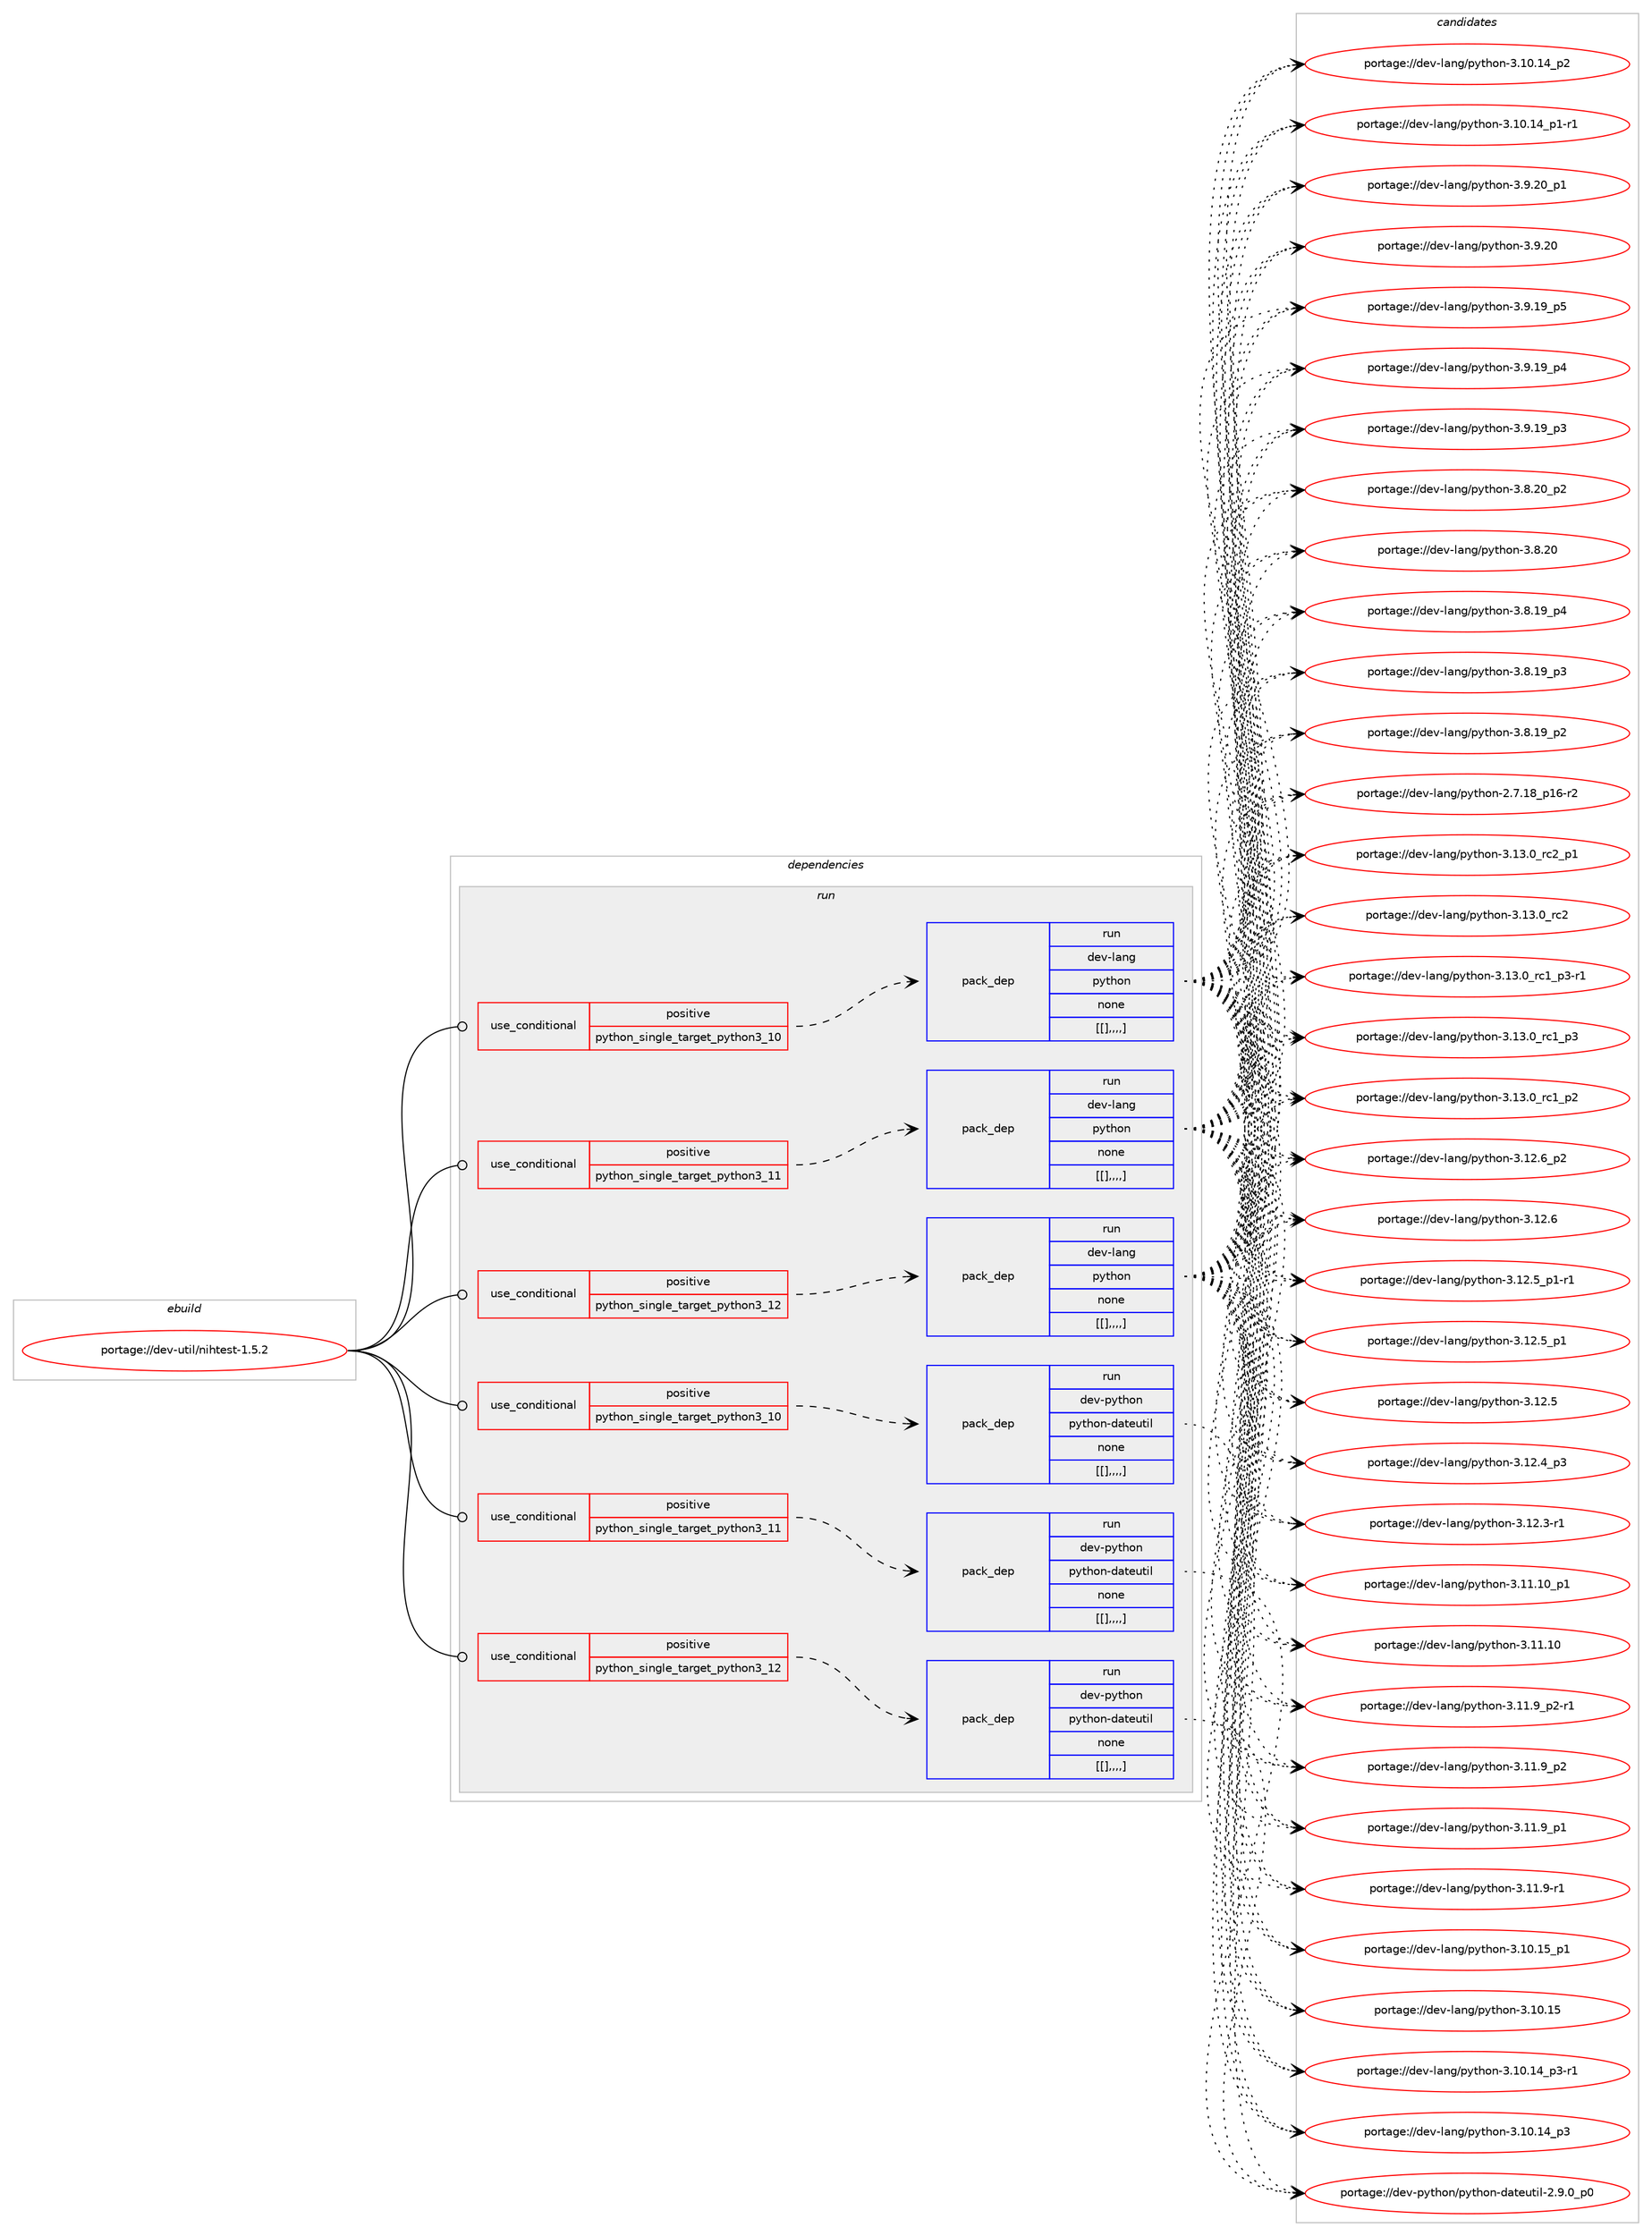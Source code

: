 digraph prolog {

# *************
# Graph options
# *************

newrank=true;
concentrate=true;
compound=true;
graph [rankdir=LR,fontname=Helvetica,fontsize=10,ranksep=1.5];#, ranksep=2.5, nodesep=0.2];
edge  [arrowhead=vee];
node  [fontname=Helvetica,fontsize=10];

# **********
# The ebuild
# **********

subgraph cluster_leftcol {
color=gray;
label=<<i>ebuild</i>>;
id [label="portage://dev-util/nihtest-1.5.2", color=red, width=4, href="../dev-util/nihtest-1.5.2.svg"];
}

# ****************
# The dependencies
# ****************

subgraph cluster_midcol {
color=gray;
label=<<i>dependencies</i>>;
subgraph cluster_compile {
fillcolor="#eeeeee";
style=filled;
label=<<i>compile</i>>;
}
subgraph cluster_compileandrun {
fillcolor="#eeeeee";
style=filled;
label=<<i>compile and run</i>>;
}
subgraph cluster_run {
fillcolor="#eeeeee";
style=filled;
label=<<i>run</i>>;
subgraph cond63568 {
dependency222071 [label=<<TABLE BORDER="0" CELLBORDER="1" CELLSPACING="0" CELLPADDING="4"><TR><TD ROWSPAN="3" CELLPADDING="10">use_conditional</TD></TR><TR><TD>positive</TD></TR><TR><TD>python_single_target_python3_10</TD></TR></TABLE>>, shape=none, color=red];
subgraph pack157071 {
dependency222072 [label=<<TABLE BORDER="0" CELLBORDER="1" CELLSPACING="0" CELLPADDING="4" WIDTH="220"><TR><TD ROWSPAN="6" CELLPADDING="30">pack_dep</TD></TR><TR><TD WIDTH="110">run</TD></TR><TR><TD>dev-lang</TD></TR><TR><TD>python</TD></TR><TR><TD>none</TD></TR><TR><TD>[[],,,,]</TD></TR></TABLE>>, shape=none, color=blue];
}
dependency222071:e -> dependency222072:w [weight=20,style="dashed",arrowhead="vee"];
}
id:e -> dependency222071:w [weight=20,style="solid",arrowhead="odot"];
subgraph cond63569 {
dependency222073 [label=<<TABLE BORDER="0" CELLBORDER="1" CELLSPACING="0" CELLPADDING="4"><TR><TD ROWSPAN="3" CELLPADDING="10">use_conditional</TD></TR><TR><TD>positive</TD></TR><TR><TD>python_single_target_python3_10</TD></TR></TABLE>>, shape=none, color=red];
subgraph pack157072 {
dependency222074 [label=<<TABLE BORDER="0" CELLBORDER="1" CELLSPACING="0" CELLPADDING="4" WIDTH="220"><TR><TD ROWSPAN="6" CELLPADDING="30">pack_dep</TD></TR><TR><TD WIDTH="110">run</TD></TR><TR><TD>dev-python</TD></TR><TR><TD>python-dateutil</TD></TR><TR><TD>none</TD></TR><TR><TD>[[],,,,]</TD></TR></TABLE>>, shape=none, color=blue];
}
dependency222073:e -> dependency222074:w [weight=20,style="dashed",arrowhead="vee"];
}
id:e -> dependency222073:w [weight=20,style="solid",arrowhead="odot"];
subgraph cond63570 {
dependency222075 [label=<<TABLE BORDER="0" CELLBORDER="1" CELLSPACING="0" CELLPADDING="4"><TR><TD ROWSPAN="3" CELLPADDING="10">use_conditional</TD></TR><TR><TD>positive</TD></TR><TR><TD>python_single_target_python3_11</TD></TR></TABLE>>, shape=none, color=red];
subgraph pack157073 {
dependency222076 [label=<<TABLE BORDER="0" CELLBORDER="1" CELLSPACING="0" CELLPADDING="4" WIDTH="220"><TR><TD ROWSPAN="6" CELLPADDING="30">pack_dep</TD></TR><TR><TD WIDTH="110">run</TD></TR><TR><TD>dev-lang</TD></TR><TR><TD>python</TD></TR><TR><TD>none</TD></TR><TR><TD>[[],,,,]</TD></TR></TABLE>>, shape=none, color=blue];
}
dependency222075:e -> dependency222076:w [weight=20,style="dashed",arrowhead="vee"];
}
id:e -> dependency222075:w [weight=20,style="solid",arrowhead="odot"];
subgraph cond63571 {
dependency222077 [label=<<TABLE BORDER="0" CELLBORDER="1" CELLSPACING="0" CELLPADDING="4"><TR><TD ROWSPAN="3" CELLPADDING="10">use_conditional</TD></TR><TR><TD>positive</TD></TR><TR><TD>python_single_target_python3_11</TD></TR></TABLE>>, shape=none, color=red];
subgraph pack157074 {
dependency222078 [label=<<TABLE BORDER="0" CELLBORDER="1" CELLSPACING="0" CELLPADDING="4" WIDTH="220"><TR><TD ROWSPAN="6" CELLPADDING="30">pack_dep</TD></TR><TR><TD WIDTH="110">run</TD></TR><TR><TD>dev-python</TD></TR><TR><TD>python-dateutil</TD></TR><TR><TD>none</TD></TR><TR><TD>[[],,,,]</TD></TR></TABLE>>, shape=none, color=blue];
}
dependency222077:e -> dependency222078:w [weight=20,style="dashed",arrowhead="vee"];
}
id:e -> dependency222077:w [weight=20,style="solid",arrowhead="odot"];
subgraph cond63572 {
dependency222079 [label=<<TABLE BORDER="0" CELLBORDER="1" CELLSPACING="0" CELLPADDING="4"><TR><TD ROWSPAN="3" CELLPADDING="10">use_conditional</TD></TR><TR><TD>positive</TD></TR><TR><TD>python_single_target_python3_12</TD></TR></TABLE>>, shape=none, color=red];
subgraph pack157075 {
dependency222080 [label=<<TABLE BORDER="0" CELLBORDER="1" CELLSPACING="0" CELLPADDING="4" WIDTH="220"><TR><TD ROWSPAN="6" CELLPADDING="30">pack_dep</TD></TR><TR><TD WIDTH="110">run</TD></TR><TR><TD>dev-lang</TD></TR><TR><TD>python</TD></TR><TR><TD>none</TD></TR><TR><TD>[[],,,,]</TD></TR></TABLE>>, shape=none, color=blue];
}
dependency222079:e -> dependency222080:w [weight=20,style="dashed",arrowhead="vee"];
}
id:e -> dependency222079:w [weight=20,style="solid",arrowhead="odot"];
subgraph cond63573 {
dependency222081 [label=<<TABLE BORDER="0" CELLBORDER="1" CELLSPACING="0" CELLPADDING="4"><TR><TD ROWSPAN="3" CELLPADDING="10">use_conditional</TD></TR><TR><TD>positive</TD></TR><TR><TD>python_single_target_python3_12</TD></TR></TABLE>>, shape=none, color=red];
subgraph pack157076 {
dependency222082 [label=<<TABLE BORDER="0" CELLBORDER="1" CELLSPACING="0" CELLPADDING="4" WIDTH="220"><TR><TD ROWSPAN="6" CELLPADDING="30">pack_dep</TD></TR><TR><TD WIDTH="110">run</TD></TR><TR><TD>dev-python</TD></TR><TR><TD>python-dateutil</TD></TR><TR><TD>none</TD></TR><TR><TD>[[],,,,]</TD></TR></TABLE>>, shape=none, color=blue];
}
dependency222081:e -> dependency222082:w [weight=20,style="dashed",arrowhead="vee"];
}
id:e -> dependency222081:w [weight=20,style="solid",arrowhead="odot"];
}
}

# **************
# The candidates
# **************

subgraph cluster_choices {
rank=same;
color=gray;
label=<<i>candidates</i>>;

subgraph choice157071 {
color=black;
nodesep=1;
choice100101118451089711010347112121116104111110455146495146489511499509511249 [label="portage://dev-lang/python-3.13.0_rc2_p1", color=red, width=4,href="../dev-lang/python-3.13.0_rc2_p1.svg"];
choice10010111845108971101034711212111610411111045514649514648951149950 [label="portage://dev-lang/python-3.13.0_rc2", color=red, width=4,href="../dev-lang/python-3.13.0_rc2.svg"];
choice1001011184510897110103471121211161041111104551464951464895114994995112514511449 [label="portage://dev-lang/python-3.13.0_rc1_p3-r1", color=red, width=4,href="../dev-lang/python-3.13.0_rc1_p3-r1.svg"];
choice100101118451089711010347112121116104111110455146495146489511499499511251 [label="portage://dev-lang/python-3.13.0_rc1_p3", color=red, width=4,href="../dev-lang/python-3.13.0_rc1_p3.svg"];
choice100101118451089711010347112121116104111110455146495146489511499499511250 [label="portage://dev-lang/python-3.13.0_rc1_p2", color=red, width=4,href="../dev-lang/python-3.13.0_rc1_p2.svg"];
choice100101118451089711010347112121116104111110455146495046549511250 [label="portage://dev-lang/python-3.12.6_p2", color=red, width=4,href="../dev-lang/python-3.12.6_p2.svg"];
choice10010111845108971101034711212111610411111045514649504654 [label="portage://dev-lang/python-3.12.6", color=red, width=4,href="../dev-lang/python-3.12.6.svg"];
choice1001011184510897110103471121211161041111104551464950465395112494511449 [label="portage://dev-lang/python-3.12.5_p1-r1", color=red, width=4,href="../dev-lang/python-3.12.5_p1-r1.svg"];
choice100101118451089711010347112121116104111110455146495046539511249 [label="portage://dev-lang/python-3.12.5_p1", color=red, width=4,href="../dev-lang/python-3.12.5_p1.svg"];
choice10010111845108971101034711212111610411111045514649504653 [label="portage://dev-lang/python-3.12.5", color=red, width=4,href="../dev-lang/python-3.12.5.svg"];
choice100101118451089711010347112121116104111110455146495046529511251 [label="portage://dev-lang/python-3.12.4_p3", color=red, width=4,href="../dev-lang/python-3.12.4_p3.svg"];
choice100101118451089711010347112121116104111110455146495046514511449 [label="portage://dev-lang/python-3.12.3-r1", color=red, width=4,href="../dev-lang/python-3.12.3-r1.svg"];
choice10010111845108971101034711212111610411111045514649494649489511249 [label="portage://dev-lang/python-3.11.10_p1", color=red, width=4,href="../dev-lang/python-3.11.10_p1.svg"];
choice1001011184510897110103471121211161041111104551464949464948 [label="portage://dev-lang/python-3.11.10", color=red, width=4,href="../dev-lang/python-3.11.10.svg"];
choice1001011184510897110103471121211161041111104551464949465795112504511449 [label="portage://dev-lang/python-3.11.9_p2-r1", color=red, width=4,href="../dev-lang/python-3.11.9_p2-r1.svg"];
choice100101118451089711010347112121116104111110455146494946579511250 [label="portage://dev-lang/python-3.11.9_p2", color=red, width=4,href="../dev-lang/python-3.11.9_p2.svg"];
choice100101118451089711010347112121116104111110455146494946579511249 [label="portage://dev-lang/python-3.11.9_p1", color=red, width=4,href="../dev-lang/python-3.11.9_p1.svg"];
choice100101118451089711010347112121116104111110455146494946574511449 [label="portage://dev-lang/python-3.11.9-r1", color=red, width=4,href="../dev-lang/python-3.11.9-r1.svg"];
choice10010111845108971101034711212111610411111045514649484649539511249 [label="portage://dev-lang/python-3.10.15_p1", color=red, width=4,href="../dev-lang/python-3.10.15_p1.svg"];
choice1001011184510897110103471121211161041111104551464948464953 [label="portage://dev-lang/python-3.10.15", color=red, width=4,href="../dev-lang/python-3.10.15.svg"];
choice100101118451089711010347112121116104111110455146494846495295112514511449 [label="portage://dev-lang/python-3.10.14_p3-r1", color=red, width=4,href="../dev-lang/python-3.10.14_p3-r1.svg"];
choice10010111845108971101034711212111610411111045514649484649529511251 [label="portage://dev-lang/python-3.10.14_p3", color=red, width=4,href="../dev-lang/python-3.10.14_p3.svg"];
choice10010111845108971101034711212111610411111045514649484649529511250 [label="portage://dev-lang/python-3.10.14_p2", color=red, width=4,href="../dev-lang/python-3.10.14_p2.svg"];
choice100101118451089711010347112121116104111110455146494846495295112494511449 [label="portage://dev-lang/python-3.10.14_p1-r1", color=red, width=4,href="../dev-lang/python-3.10.14_p1-r1.svg"];
choice100101118451089711010347112121116104111110455146574650489511249 [label="portage://dev-lang/python-3.9.20_p1", color=red, width=4,href="../dev-lang/python-3.9.20_p1.svg"];
choice10010111845108971101034711212111610411111045514657465048 [label="portage://dev-lang/python-3.9.20", color=red, width=4,href="../dev-lang/python-3.9.20.svg"];
choice100101118451089711010347112121116104111110455146574649579511253 [label="portage://dev-lang/python-3.9.19_p5", color=red, width=4,href="../dev-lang/python-3.9.19_p5.svg"];
choice100101118451089711010347112121116104111110455146574649579511252 [label="portage://dev-lang/python-3.9.19_p4", color=red, width=4,href="../dev-lang/python-3.9.19_p4.svg"];
choice100101118451089711010347112121116104111110455146574649579511251 [label="portage://dev-lang/python-3.9.19_p3", color=red, width=4,href="../dev-lang/python-3.9.19_p3.svg"];
choice100101118451089711010347112121116104111110455146564650489511250 [label="portage://dev-lang/python-3.8.20_p2", color=red, width=4,href="../dev-lang/python-3.8.20_p2.svg"];
choice10010111845108971101034711212111610411111045514656465048 [label="portage://dev-lang/python-3.8.20", color=red, width=4,href="../dev-lang/python-3.8.20.svg"];
choice100101118451089711010347112121116104111110455146564649579511252 [label="portage://dev-lang/python-3.8.19_p4", color=red, width=4,href="../dev-lang/python-3.8.19_p4.svg"];
choice100101118451089711010347112121116104111110455146564649579511251 [label="portage://dev-lang/python-3.8.19_p3", color=red, width=4,href="../dev-lang/python-3.8.19_p3.svg"];
choice100101118451089711010347112121116104111110455146564649579511250 [label="portage://dev-lang/python-3.8.19_p2", color=red, width=4,href="../dev-lang/python-3.8.19_p2.svg"];
choice100101118451089711010347112121116104111110455046554649569511249544511450 [label="portage://dev-lang/python-2.7.18_p16-r2", color=red, width=4,href="../dev-lang/python-2.7.18_p16-r2.svg"];
dependency222072:e -> choice100101118451089711010347112121116104111110455146495146489511499509511249:w [style=dotted,weight="100"];
dependency222072:e -> choice10010111845108971101034711212111610411111045514649514648951149950:w [style=dotted,weight="100"];
dependency222072:e -> choice1001011184510897110103471121211161041111104551464951464895114994995112514511449:w [style=dotted,weight="100"];
dependency222072:e -> choice100101118451089711010347112121116104111110455146495146489511499499511251:w [style=dotted,weight="100"];
dependency222072:e -> choice100101118451089711010347112121116104111110455146495146489511499499511250:w [style=dotted,weight="100"];
dependency222072:e -> choice100101118451089711010347112121116104111110455146495046549511250:w [style=dotted,weight="100"];
dependency222072:e -> choice10010111845108971101034711212111610411111045514649504654:w [style=dotted,weight="100"];
dependency222072:e -> choice1001011184510897110103471121211161041111104551464950465395112494511449:w [style=dotted,weight="100"];
dependency222072:e -> choice100101118451089711010347112121116104111110455146495046539511249:w [style=dotted,weight="100"];
dependency222072:e -> choice10010111845108971101034711212111610411111045514649504653:w [style=dotted,weight="100"];
dependency222072:e -> choice100101118451089711010347112121116104111110455146495046529511251:w [style=dotted,weight="100"];
dependency222072:e -> choice100101118451089711010347112121116104111110455146495046514511449:w [style=dotted,weight="100"];
dependency222072:e -> choice10010111845108971101034711212111610411111045514649494649489511249:w [style=dotted,weight="100"];
dependency222072:e -> choice1001011184510897110103471121211161041111104551464949464948:w [style=dotted,weight="100"];
dependency222072:e -> choice1001011184510897110103471121211161041111104551464949465795112504511449:w [style=dotted,weight="100"];
dependency222072:e -> choice100101118451089711010347112121116104111110455146494946579511250:w [style=dotted,weight="100"];
dependency222072:e -> choice100101118451089711010347112121116104111110455146494946579511249:w [style=dotted,weight="100"];
dependency222072:e -> choice100101118451089711010347112121116104111110455146494946574511449:w [style=dotted,weight="100"];
dependency222072:e -> choice10010111845108971101034711212111610411111045514649484649539511249:w [style=dotted,weight="100"];
dependency222072:e -> choice1001011184510897110103471121211161041111104551464948464953:w [style=dotted,weight="100"];
dependency222072:e -> choice100101118451089711010347112121116104111110455146494846495295112514511449:w [style=dotted,weight="100"];
dependency222072:e -> choice10010111845108971101034711212111610411111045514649484649529511251:w [style=dotted,weight="100"];
dependency222072:e -> choice10010111845108971101034711212111610411111045514649484649529511250:w [style=dotted,weight="100"];
dependency222072:e -> choice100101118451089711010347112121116104111110455146494846495295112494511449:w [style=dotted,weight="100"];
dependency222072:e -> choice100101118451089711010347112121116104111110455146574650489511249:w [style=dotted,weight="100"];
dependency222072:e -> choice10010111845108971101034711212111610411111045514657465048:w [style=dotted,weight="100"];
dependency222072:e -> choice100101118451089711010347112121116104111110455146574649579511253:w [style=dotted,weight="100"];
dependency222072:e -> choice100101118451089711010347112121116104111110455146574649579511252:w [style=dotted,weight="100"];
dependency222072:e -> choice100101118451089711010347112121116104111110455146574649579511251:w [style=dotted,weight="100"];
dependency222072:e -> choice100101118451089711010347112121116104111110455146564650489511250:w [style=dotted,weight="100"];
dependency222072:e -> choice10010111845108971101034711212111610411111045514656465048:w [style=dotted,weight="100"];
dependency222072:e -> choice100101118451089711010347112121116104111110455146564649579511252:w [style=dotted,weight="100"];
dependency222072:e -> choice100101118451089711010347112121116104111110455146564649579511251:w [style=dotted,weight="100"];
dependency222072:e -> choice100101118451089711010347112121116104111110455146564649579511250:w [style=dotted,weight="100"];
dependency222072:e -> choice100101118451089711010347112121116104111110455046554649569511249544511450:w [style=dotted,weight="100"];
}
subgraph choice157072 {
color=black;
nodesep=1;
choice100101118451121211161041111104711212111610411111045100971161011171161051084550465746489511248 [label="portage://dev-python/python-dateutil-2.9.0_p0", color=red, width=4,href="../dev-python/python-dateutil-2.9.0_p0.svg"];
dependency222074:e -> choice100101118451121211161041111104711212111610411111045100971161011171161051084550465746489511248:w [style=dotted,weight="100"];
}
subgraph choice157073 {
color=black;
nodesep=1;
choice100101118451089711010347112121116104111110455146495146489511499509511249 [label="portage://dev-lang/python-3.13.0_rc2_p1", color=red, width=4,href="../dev-lang/python-3.13.0_rc2_p1.svg"];
choice10010111845108971101034711212111610411111045514649514648951149950 [label="portage://dev-lang/python-3.13.0_rc2", color=red, width=4,href="../dev-lang/python-3.13.0_rc2.svg"];
choice1001011184510897110103471121211161041111104551464951464895114994995112514511449 [label="portage://dev-lang/python-3.13.0_rc1_p3-r1", color=red, width=4,href="../dev-lang/python-3.13.0_rc1_p3-r1.svg"];
choice100101118451089711010347112121116104111110455146495146489511499499511251 [label="portage://dev-lang/python-3.13.0_rc1_p3", color=red, width=4,href="../dev-lang/python-3.13.0_rc1_p3.svg"];
choice100101118451089711010347112121116104111110455146495146489511499499511250 [label="portage://dev-lang/python-3.13.0_rc1_p2", color=red, width=4,href="../dev-lang/python-3.13.0_rc1_p2.svg"];
choice100101118451089711010347112121116104111110455146495046549511250 [label="portage://dev-lang/python-3.12.6_p2", color=red, width=4,href="../dev-lang/python-3.12.6_p2.svg"];
choice10010111845108971101034711212111610411111045514649504654 [label="portage://dev-lang/python-3.12.6", color=red, width=4,href="../dev-lang/python-3.12.6.svg"];
choice1001011184510897110103471121211161041111104551464950465395112494511449 [label="portage://dev-lang/python-3.12.5_p1-r1", color=red, width=4,href="../dev-lang/python-3.12.5_p1-r1.svg"];
choice100101118451089711010347112121116104111110455146495046539511249 [label="portage://dev-lang/python-3.12.5_p1", color=red, width=4,href="../dev-lang/python-3.12.5_p1.svg"];
choice10010111845108971101034711212111610411111045514649504653 [label="portage://dev-lang/python-3.12.5", color=red, width=4,href="../dev-lang/python-3.12.5.svg"];
choice100101118451089711010347112121116104111110455146495046529511251 [label="portage://dev-lang/python-3.12.4_p3", color=red, width=4,href="../dev-lang/python-3.12.4_p3.svg"];
choice100101118451089711010347112121116104111110455146495046514511449 [label="portage://dev-lang/python-3.12.3-r1", color=red, width=4,href="../dev-lang/python-3.12.3-r1.svg"];
choice10010111845108971101034711212111610411111045514649494649489511249 [label="portage://dev-lang/python-3.11.10_p1", color=red, width=4,href="../dev-lang/python-3.11.10_p1.svg"];
choice1001011184510897110103471121211161041111104551464949464948 [label="portage://dev-lang/python-3.11.10", color=red, width=4,href="../dev-lang/python-3.11.10.svg"];
choice1001011184510897110103471121211161041111104551464949465795112504511449 [label="portage://dev-lang/python-3.11.9_p2-r1", color=red, width=4,href="../dev-lang/python-3.11.9_p2-r1.svg"];
choice100101118451089711010347112121116104111110455146494946579511250 [label="portage://dev-lang/python-3.11.9_p2", color=red, width=4,href="../dev-lang/python-3.11.9_p2.svg"];
choice100101118451089711010347112121116104111110455146494946579511249 [label="portage://dev-lang/python-3.11.9_p1", color=red, width=4,href="../dev-lang/python-3.11.9_p1.svg"];
choice100101118451089711010347112121116104111110455146494946574511449 [label="portage://dev-lang/python-3.11.9-r1", color=red, width=4,href="../dev-lang/python-3.11.9-r1.svg"];
choice10010111845108971101034711212111610411111045514649484649539511249 [label="portage://dev-lang/python-3.10.15_p1", color=red, width=4,href="../dev-lang/python-3.10.15_p1.svg"];
choice1001011184510897110103471121211161041111104551464948464953 [label="portage://dev-lang/python-3.10.15", color=red, width=4,href="../dev-lang/python-3.10.15.svg"];
choice100101118451089711010347112121116104111110455146494846495295112514511449 [label="portage://dev-lang/python-3.10.14_p3-r1", color=red, width=4,href="../dev-lang/python-3.10.14_p3-r1.svg"];
choice10010111845108971101034711212111610411111045514649484649529511251 [label="portage://dev-lang/python-3.10.14_p3", color=red, width=4,href="../dev-lang/python-3.10.14_p3.svg"];
choice10010111845108971101034711212111610411111045514649484649529511250 [label="portage://dev-lang/python-3.10.14_p2", color=red, width=4,href="../dev-lang/python-3.10.14_p2.svg"];
choice100101118451089711010347112121116104111110455146494846495295112494511449 [label="portage://dev-lang/python-3.10.14_p1-r1", color=red, width=4,href="../dev-lang/python-3.10.14_p1-r1.svg"];
choice100101118451089711010347112121116104111110455146574650489511249 [label="portage://dev-lang/python-3.9.20_p1", color=red, width=4,href="../dev-lang/python-3.9.20_p1.svg"];
choice10010111845108971101034711212111610411111045514657465048 [label="portage://dev-lang/python-3.9.20", color=red, width=4,href="../dev-lang/python-3.9.20.svg"];
choice100101118451089711010347112121116104111110455146574649579511253 [label="portage://dev-lang/python-3.9.19_p5", color=red, width=4,href="../dev-lang/python-3.9.19_p5.svg"];
choice100101118451089711010347112121116104111110455146574649579511252 [label="portage://dev-lang/python-3.9.19_p4", color=red, width=4,href="../dev-lang/python-3.9.19_p4.svg"];
choice100101118451089711010347112121116104111110455146574649579511251 [label="portage://dev-lang/python-3.9.19_p3", color=red, width=4,href="../dev-lang/python-3.9.19_p3.svg"];
choice100101118451089711010347112121116104111110455146564650489511250 [label="portage://dev-lang/python-3.8.20_p2", color=red, width=4,href="../dev-lang/python-3.8.20_p2.svg"];
choice10010111845108971101034711212111610411111045514656465048 [label="portage://dev-lang/python-3.8.20", color=red, width=4,href="../dev-lang/python-3.8.20.svg"];
choice100101118451089711010347112121116104111110455146564649579511252 [label="portage://dev-lang/python-3.8.19_p4", color=red, width=4,href="../dev-lang/python-3.8.19_p4.svg"];
choice100101118451089711010347112121116104111110455146564649579511251 [label="portage://dev-lang/python-3.8.19_p3", color=red, width=4,href="../dev-lang/python-3.8.19_p3.svg"];
choice100101118451089711010347112121116104111110455146564649579511250 [label="portage://dev-lang/python-3.8.19_p2", color=red, width=4,href="../dev-lang/python-3.8.19_p2.svg"];
choice100101118451089711010347112121116104111110455046554649569511249544511450 [label="portage://dev-lang/python-2.7.18_p16-r2", color=red, width=4,href="../dev-lang/python-2.7.18_p16-r2.svg"];
dependency222076:e -> choice100101118451089711010347112121116104111110455146495146489511499509511249:w [style=dotted,weight="100"];
dependency222076:e -> choice10010111845108971101034711212111610411111045514649514648951149950:w [style=dotted,weight="100"];
dependency222076:e -> choice1001011184510897110103471121211161041111104551464951464895114994995112514511449:w [style=dotted,weight="100"];
dependency222076:e -> choice100101118451089711010347112121116104111110455146495146489511499499511251:w [style=dotted,weight="100"];
dependency222076:e -> choice100101118451089711010347112121116104111110455146495146489511499499511250:w [style=dotted,weight="100"];
dependency222076:e -> choice100101118451089711010347112121116104111110455146495046549511250:w [style=dotted,weight="100"];
dependency222076:e -> choice10010111845108971101034711212111610411111045514649504654:w [style=dotted,weight="100"];
dependency222076:e -> choice1001011184510897110103471121211161041111104551464950465395112494511449:w [style=dotted,weight="100"];
dependency222076:e -> choice100101118451089711010347112121116104111110455146495046539511249:w [style=dotted,weight="100"];
dependency222076:e -> choice10010111845108971101034711212111610411111045514649504653:w [style=dotted,weight="100"];
dependency222076:e -> choice100101118451089711010347112121116104111110455146495046529511251:w [style=dotted,weight="100"];
dependency222076:e -> choice100101118451089711010347112121116104111110455146495046514511449:w [style=dotted,weight="100"];
dependency222076:e -> choice10010111845108971101034711212111610411111045514649494649489511249:w [style=dotted,weight="100"];
dependency222076:e -> choice1001011184510897110103471121211161041111104551464949464948:w [style=dotted,weight="100"];
dependency222076:e -> choice1001011184510897110103471121211161041111104551464949465795112504511449:w [style=dotted,weight="100"];
dependency222076:e -> choice100101118451089711010347112121116104111110455146494946579511250:w [style=dotted,weight="100"];
dependency222076:e -> choice100101118451089711010347112121116104111110455146494946579511249:w [style=dotted,weight="100"];
dependency222076:e -> choice100101118451089711010347112121116104111110455146494946574511449:w [style=dotted,weight="100"];
dependency222076:e -> choice10010111845108971101034711212111610411111045514649484649539511249:w [style=dotted,weight="100"];
dependency222076:e -> choice1001011184510897110103471121211161041111104551464948464953:w [style=dotted,weight="100"];
dependency222076:e -> choice100101118451089711010347112121116104111110455146494846495295112514511449:w [style=dotted,weight="100"];
dependency222076:e -> choice10010111845108971101034711212111610411111045514649484649529511251:w [style=dotted,weight="100"];
dependency222076:e -> choice10010111845108971101034711212111610411111045514649484649529511250:w [style=dotted,weight="100"];
dependency222076:e -> choice100101118451089711010347112121116104111110455146494846495295112494511449:w [style=dotted,weight="100"];
dependency222076:e -> choice100101118451089711010347112121116104111110455146574650489511249:w [style=dotted,weight="100"];
dependency222076:e -> choice10010111845108971101034711212111610411111045514657465048:w [style=dotted,weight="100"];
dependency222076:e -> choice100101118451089711010347112121116104111110455146574649579511253:w [style=dotted,weight="100"];
dependency222076:e -> choice100101118451089711010347112121116104111110455146574649579511252:w [style=dotted,weight="100"];
dependency222076:e -> choice100101118451089711010347112121116104111110455146574649579511251:w [style=dotted,weight="100"];
dependency222076:e -> choice100101118451089711010347112121116104111110455146564650489511250:w [style=dotted,weight="100"];
dependency222076:e -> choice10010111845108971101034711212111610411111045514656465048:w [style=dotted,weight="100"];
dependency222076:e -> choice100101118451089711010347112121116104111110455146564649579511252:w [style=dotted,weight="100"];
dependency222076:e -> choice100101118451089711010347112121116104111110455146564649579511251:w [style=dotted,weight="100"];
dependency222076:e -> choice100101118451089711010347112121116104111110455146564649579511250:w [style=dotted,weight="100"];
dependency222076:e -> choice100101118451089711010347112121116104111110455046554649569511249544511450:w [style=dotted,weight="100"];
}
subgraph choice157074 {
color=black;
nodesep=1;
choice100101118451121211161041111104711212111610411111045100971161011171161051084550465746489511248 [label="portage://dev-python/python-dateutil-2.9.0_p0", color=red, width=4,href="../dev-python/python-dateutil-2.9.0_p0.svg"];
dependency222078:e -> choice100101118451121211161041111104711212111610411111045100971161011171161051084550465746489511248:w [style=dotted,weight="100"];
}
subgraph choice157075 {
color=black;
nodesep=1;
choice100101118451089711010347112121116104111110455146495146489511499509511249 [label="portage://dev-lang/python-3.13.0_rc2_p1", color=red, width=4,href="../dev-lang/python-3.13.0_rc2_p1.svg"];
choice10010111845108971101034711212111610411111045514649514648951149950 [label="portage://dev-lang/python-3.13.0_rc2", color=red, width=4,href="../dev-lang/python-3.13.0_rc2.svg"];
choice1001011184510897110103471121211161041111104551464951464895114994995112514511449 [label="portage://dev-lang/python-3.13.0_rc1_p3-r1", color=red, width=4,href="../dev-lang/python-3.13.0_rc1_p3-r1.svg"];
choice100101118451089711010347112121116104111110455146495146489511499499511251 [label="portage://dev-lang/python-3.13.0_rc1_p3", color=red, width=4,href="../dev-lang/python-3.13.0_rc1_p3.svg"];
choice100101118451089711010347112121116104111110455146495146489511499499511250 [label="portage://dev-lang/python-3.13.0_rc1_p2", color=red, width=4,href="../dev-lang/python-3.13.0_rc1_p2.svg"];
choice100101118451089711010347112121116104111110455146495046549511250 [label="portage://dev-lang/python-3.12.6_p2", color=red, width=4,href="../dev-lang/python-3.12.6_p2.svg"];
choice10010111845108971101034711212111610411111045514649504654 [label="portage://dev-lang/python-3.12.6", color=red, width=4,href="../dev-lang/python-3.12.6.svg"];
choice1001011184510897110103471121211161041111104551464950465395112494511449 [label="portage://dev-lang/python-3.12.5_p1-r1", color=red, width=4,href="../dev-lang/python-3.12.5_p1-r1.svg"];
choice100101118451089711010347112121116104111110455146495046539511249 [label="portage://dev-lang/python-3.12.5_p1", color=red, width=4,href="../dev-lang/python-3.12.5_p1.svg"];
choice10010111845108971101034711212111610411111045514649504653 [label="portage://dev-lang/python-3.12.5", color=red, width=4,href="../dev-lang/python-3.12.5.svg"];
choice100101118451089711010347112121116104111110455146495046529511251 [label="portage://dev-lang/python-3.12.4_p3", color=red, width=4,href="../dev-lang/python-3.12.4_p3.svg"];
choice100101118451089711010347112121116104111110455146495046514511449 [label="portage://dev-lang/python-3.12.3-r1", color=red, width=4,href="../dev-lang/python-3.12.3-r1.svg"];
choice10010111845108971101034711212111610411111045514649494649489511249 [label="portage://dev-lang/python-3.11.10_p1", color=red, width=4,href="../dev-lang/python-3.11.10_p1.svg"];
choice1001011184510897110103471121211161041111104551464949464948 [label="portage://dev-lang/python-3.11.10", color=red, width=4,href="../dev-lang/python-3.11.10.svg"];
choice1001011184510897110103471121211161041111104551464949465795112504511449 [label="portage://dev-lang/python-3.11.9_p2-r1", color=red, width=4,href="../dev-lang/python-3.11.9_p2-r1.svg"];
choice100101118451089711010347112121116104111110455146494946579511250 [label="portage://dev-lang/python-3.11.9_p2", color=red, width=4,href="../dev-lang/python-3.11.9_p2.svg"];
choice100101118451089711010347112121116104111110455146494946579511249 [label="portage://dev-lang/python-3.11.9_p1", color=red, width=4,href="../dev-lang/python-3.11.9_p1.svg"];
choice100101118451089711010347112121116104111110455146494946574511449 [label="portage://dev-lang/python-3.11.9-r1", color=red, width=4,href="../dev-lang/python-3.11.9-r1.svg"];
choice10010111845108971101034711212111610411111045514649484649539511249 [label="portage://dev-lang/python-3.10.15_p1", color=red, width=4,href="../dev-lang/python-3.10.15_p1.svg"];
choice1001011184510897110103471121211161041111104551464948464953 [label="portage://dev-lang/python-3.10.15", color=red, width=4,href="../dev-lang/python-3.10.15.svg"];
choice100101118451089711010347112121116104111110455146494846495295112514511449 [label="portage://dev-lang/python-3.10.14_p3-r1", color=red, width=4,href="../dev-lang/python-3.10.14_p3-r1.svg"];
choice10010111845108971101034711212111610411111045514649484649529511251 [label="portage://dev-lang/python-3.10.14_p3", color=red, width=4,href="../dev-lang/python-3.10.14_p3.svg"];
choice10010111845108971101034711212111610411111045514649484649529511250 [label="portage://dev-lang/python-3.10.14_p2", color=red, width=4,href="../dev-lang/python-3.10.14_p2.svg"];
choice100101118451089711010347112121116104111110455146494846495295112494511449 [label="portage://dev-lang/python-3.10.14_p1-r1", color=red, width=4,href="../dev-lang/python-3.10.14_p1-r1.svg"];
choice100101118451089711010347112121116104111110455146574650489511249 [label="portage://dev-lang/python-3.9.20_p1", color=red, width=4,href="../dev-lang/python-3.9.20_p1.svg"];
choice10010111845108971101034711212111610411111045514657465048 [label="portage://dev-lang/python-3.9.20", color=red, width=4,href="../dev-lang/python-3.9.20.svg"];
choice100101118451089711010347112121116104111110455146574649579511253 [label="portage://dev-lang/python-3.9.19_p5", color=red, width=4,href="../dev-lang/python-3.9.19_p5.svg"];
choice100101118451089711010347112121116104111110455146574649579511252 [label="portage://dev-lang/python-3.9.19_p4", color=red, width=4,href="../dev-lang/python-3.9.19_p4.svg"];
choice100101118451089711010347112121116104111110455146574649579511251 [label="portage://dev-lang/python-3.9.19_p3", color=red, width=4,href="../dev-lang/python-3.9.19_p3.svg"];
choice100101118451089711010347112121116104111110455146564650489511250 [label="portage://dev-lang/python-3.8.20_p2", color=red, width=4,href="../dev-lang/python-3.8.20_p2.svg"];
choice10010111845108971101034711212111610411111045514656465048 [label="portage://dev-lang/python-3.8.20", color=red, width=4,href="../dev-lang/python-3.8.20.svg"];
choice100101118451089711010347112121116104111110455146564649579511252 [label="portage://dev-lang/python-3.8.19_p4", color=red, width=4,href="../dev-lang/python-3.8.19_p4.svg"];
choice100101118451089711010347112121116104111110455146564649579511251 [label="portage://dev-lang/python-3.8.19_p3", color=red, width=4,href="../dev-lang/python-3.8.19_p3.svg"];
choice100101118451089711010347112121116104111110455146564649579511250 [label="portage://dev-lang/python-3.8.19_p2", color=red, width=4,href="../dev-lang/python-3.8.19_p2.svg"];
choice100101118451089711010347112121116104111110455046554649569511249544511450 [label="portage://dev-lang/python-2.7.18_p16-r2", color=red, width=4,href="../dev-lang/python-2.7.18_p16-r2.svg"];
dependency222080:e -> choice100101118451089711010347112121116104111110455146495146489511499509511249:w [style=dotted,weight="100"];
dependency222080:e -> choice10010111845108971101034711212111610411111045514649514648951149950:w [style=dotted,weight="100"];
dependency222080:e -> choice1001011184510897110103471121211161041111104551464951464895114994995112514511449:w [style=dotted,weight="100"];
dependency222080:e -> choice100101118451089711010347112121116104111110455146495146489511499499511251:w [style=dotted,weight="100"];
dependency222080:e -> choice100101118451089711010347112121116104111110455146495146489511499499511250:w [style=dotted,weight="100"];
dependency222080:e -> choice100101118451089711010347112121116104111110455146495046549511250:w [style=dotted,weight="100"];
dependency222080:e -> choice10010111845108971101034711212111610411111045514649504654:w [style=dotted,weight="100"];
dependency222080:e -> choice1001011184510897110103471121211161041111104551464950465395112494511449:w [style=dotted,weight="100"];
dependency222080:e -> choice100101118451089711010347112121116104111110455146495046539511249:w [style=dotted,weight="100"];
dependency222080:e -> choice10010111845108971101034711212111610411111045514649504653:w [style=dotted,weight="100"];
dependency222080:e -> choice100101118451089711010347112121116104111110455146495046529511251:w [style=dotted,weight="100"];
dependency222080:e -> choice100101118451089711010347112121116104111110455146495046514511449:w [style=dotted,weight="100"];
dependency222080:e -> choice10010111845108971101034711212111610411111045514649494649489511249:w [style=dotted,weight="100"];
dependency222080:e -> choice1001011184510897110103471121211161041111104551464949464948:w [style=dotted,weight="100"];
dependency222080:e -> choice1001011184510897110103471121211161041111104551464949465795112504511449:w [style=dotted,weight="100"];
dependency222080:e -> choice100101118451089711010347112121116104111110455146494946579511250:w [style=dotted,weight="100"];
dependency222080:e -> choice100101118451089711010347112121116104111110455146494946579511249:w [style=dotted,weight="100"];
dependency222080:e -> choice100101118451089711010347112121116104111110455146494946574511449:w [style=dotted,weight="100"];
dependency222080:e -> choice10010111845108971101034711212111610411111045514649484649539511249:w [style=dotted,weight="100"];
dependency222080:e -> choice1001011184510897110103471121211161041111104551464948464953:w [style=dotted,weight="100"];
dependency222080:e -> choice100101118451089711010347112121116104111110455146494846495295112514511449:w [style=dotted,weight="100"];
dependency222080:e -> choice10010111845108971101034711212111610411111045514649484649529511251:w [style=dotted,weight="100"];
dependency222080:e -> choice10010111845108971101034711212111610411111045514649484649529511250:w [style=dotted,weight="100"];
dependency222080:e -> choice100101118451089711010347112121116104111110455146494846495295112494511449:w [style=dotted,weight="100"];
dependency222080:e -> choice100101118451089711010347112121116104111110455146574650489511249:w [style=dotted,weight="100"];
dependency222080:e -> choice10010111845108971101034711212111610411111045514657465048:w [style=dotted,weight="100"];
dependency222080:e -> choice100101118451089711010347112121116104111110455146574649579511253:w [style=dotted,weight="100"];
dependency222080:e -> choice100101118451089711010347112121116104111110455146574649579511252:w [style=dotted,weight="100"];
dependency222080:e -> choice100101118451089711010347112121116104111110455146574649579511251:w [style=dotted,weight="100"];
dependency222080:e -> choice100101118451089711010347112121116104111110455146564650489511250:w [style=dotted,weight="100"];
dependency222080:e -> choice10010111845108971101034711212111610411111045514656465048:w [style=dotted,weight="100"];
dependency222080:e -> choice100101118451089711010347112121116104111110455146564649579511252:w [style=dotted,weight="100"];
dependency222080:e -> choice100101118451089711010347112121116104111110455146564649579511251:w [style=dotted,weight="100"];
dependency222080:e -> choice100101118451089711010347112121116104111110455146564649579511250:w [style=dotted,weight="100"];
dependency222080:e -> choice100101118451089711010347112121116104111110455046554649569511249544511450:w [style=dotted,weight="100"];
}
subgraph choice157076 {
color=black;
nodesep=1;
choice100101118451121211161041111104711212111610411111045100971161011171161051084550465746489511248 [label="portage://dev-python/python-dateutil-2.9.0_p0", color=red, width=4,href="../dev-python/python-dateutil-2.9.0_p0.svg"];
dependency222082:e -> choice100101118451121211161041111104711212111610411111045100971161011171161051084550465746489511248:w [style=dotted,weight="100"];
}
}

}
